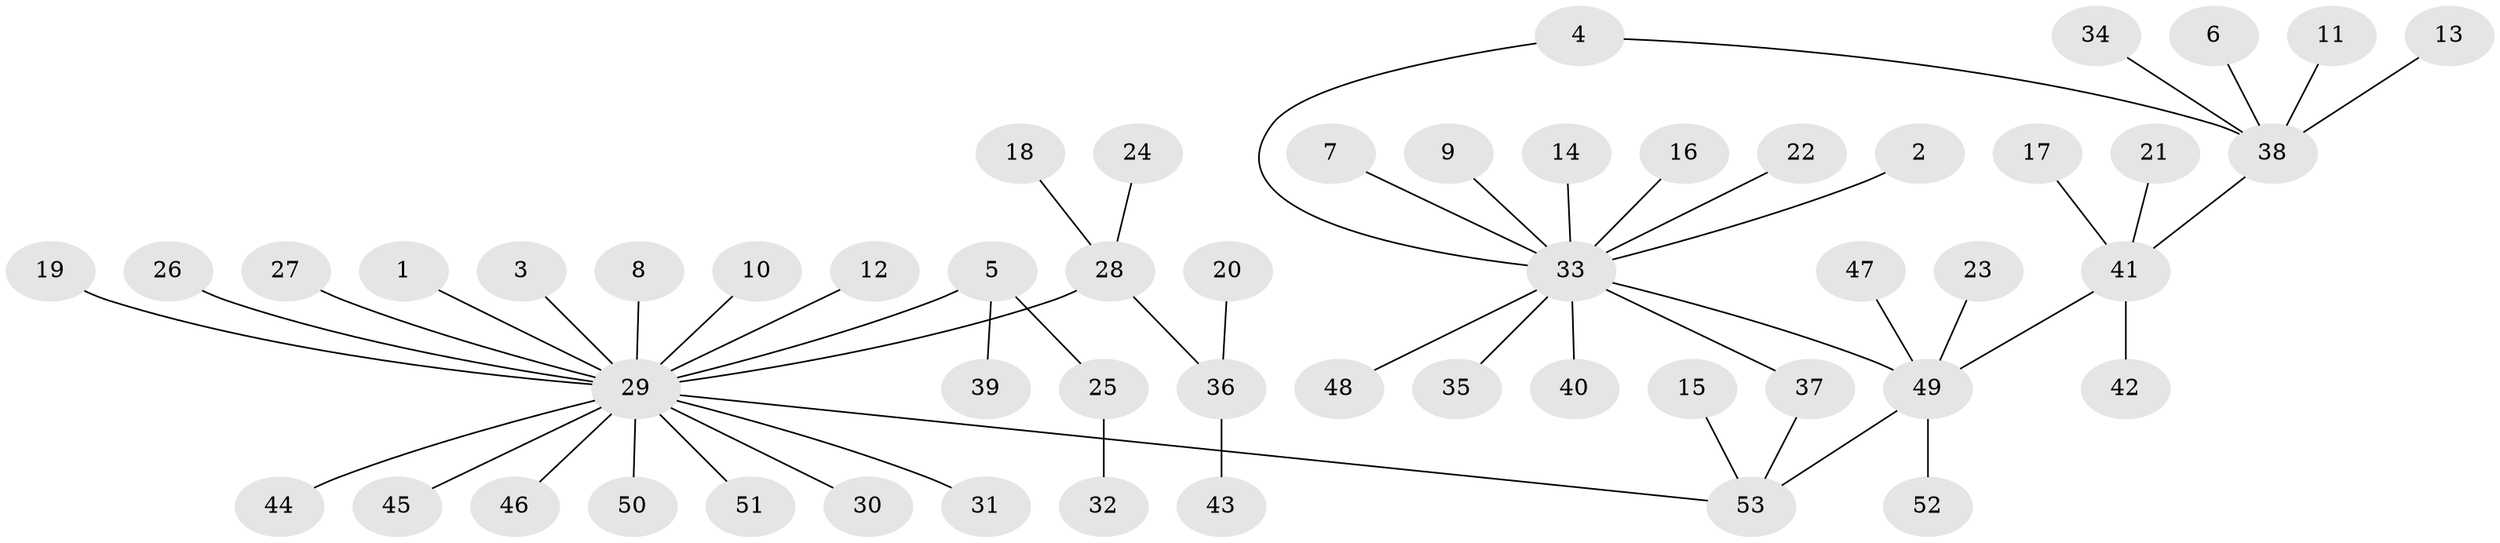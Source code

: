 // original degree distribution, {6: 0.009433962264150943, 9: 0.009433962264150943, 15: 0.009433962264150943, 2: 0.14150943396226415, 21: 0.009433962264150943, 4: 0.03773584905660377, 1: 0.6981132075471698, 8: 0.018867924528301886, 7: 0.009433962264150943, 3: 0.04716981132075472, 5: 0.009433962264150943}
// Generated by graph-tools (version 1.1) at 2025/36/03/04/25 23:36:45]
// undirected, 53 vertices, 54 edges
graph export_dot {
  node [color=gray90,style=filled];
  1;
  2;
  3;
  4;
  5;
  6;
  7;
  8;
  9;
  10;
  11;
  12;
  13;
  14;
  15;
  16;
  17;
  18;
  19;
  20;
  21;
  22;
  23;
  24;
  25;
  26;
  27;
  28;
  29;
  30;
  31;
  32;
  33;
  34;
  35;
  36;
  37;
  38;
  39;
  40;
  41;
  42;
  43;
  44;
  45;
  46;
  47;
  48;
  49;
  50;
  51;
  52;
  53;
  1 -- 29 [weight=1.0];
  2 -- 33 [weight=1.0];
  3 -- 29 [weight=1.0];
  4 -- 33 [weight=1.0];
  4 -- 38 [weight=1.0];
  5 -- 25 [weight=1.0];
  5 -- 29 [weight=1.0];
  5 -- 39 [weight=1.0];
  6 -- 38 [weight=1.0];
  7 -- 33 [weight=1.0];
  8 -- 29 [weight=1.0];
  9 -- 33 [weight=1.0];
  10 -- 29 [weight=1.0];
  11 -- 38 [weight=1.0];
  12 -- 29 [weight=1.0];
  13 -- 38 [weight=1.0];
  14 -- 33 [weight=1.0];
  15 -- 53 [weight=1.0];
  16 -- 33 [weight=1.0];
  17 -- 41 [weight=1.0];
  18 -- 28 [weight=1.0];
  19 -- 29 [weight=1.0];
  20 -- 36 [weight=1.0];
  21 -- 41 [weight=1.0];
  22 -- 33 [weight=1.0];
  23 -- 49 [weight=1.0];
  24 -- 28 [weight=1.0];
  25 -- 32 [weight=1.0];
  26 -- 29 [weight=1.0];
  27 -- 29 [weight=1.0];
  28 -- 29 [weight=1.0];
  28 -- 36 [weight=1.0];
  29 -- 30 [weight=1.0];
  29 -- 31 [weight=1.0];
  29 -- 44 [weight=1.0];
  29 -- 45 [weight=1.0];
  29 -- 46 [weight=1.0];
  29 -- 50 [weight=1.0];
  29 -- 51 [weight=1.0];
  29 -- 53 [weight=1.0];
  33 -- 35 [weight=1.0];
  33 -- 37 [weight=1.0];
  33 -- 40 [weight=1.0];
  33 -- 48 [weight=1.0];
  33 -- 49 [weight=1.0];
  34 -- 38 [weight=1.0];
  36 -- 43 [weight=1.0];
  37 -- 53 [weight=1.0];
  38 -- 41 [weight=1.0];
  41 -- 42 [weight=1.0];
  41 -- 49 [weight=1.0];
  47 -- 49 [weight=1.0];
  49 -- 52 [weight=1.0];
  49 -- 53 [weight=1.0];
}
